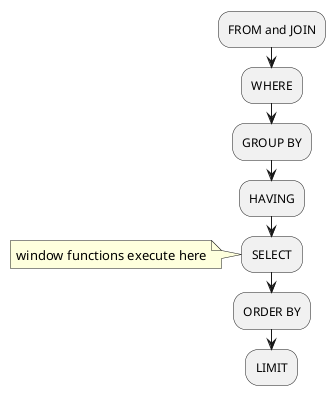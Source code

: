 @startuml
:FROM and JOIN;
:WHERE;
:GROUP BY;
:HAVING;
:SELECT;
note left
window functions execute here
end note
:ORDER BY;
:LIMIT;
@enduml

